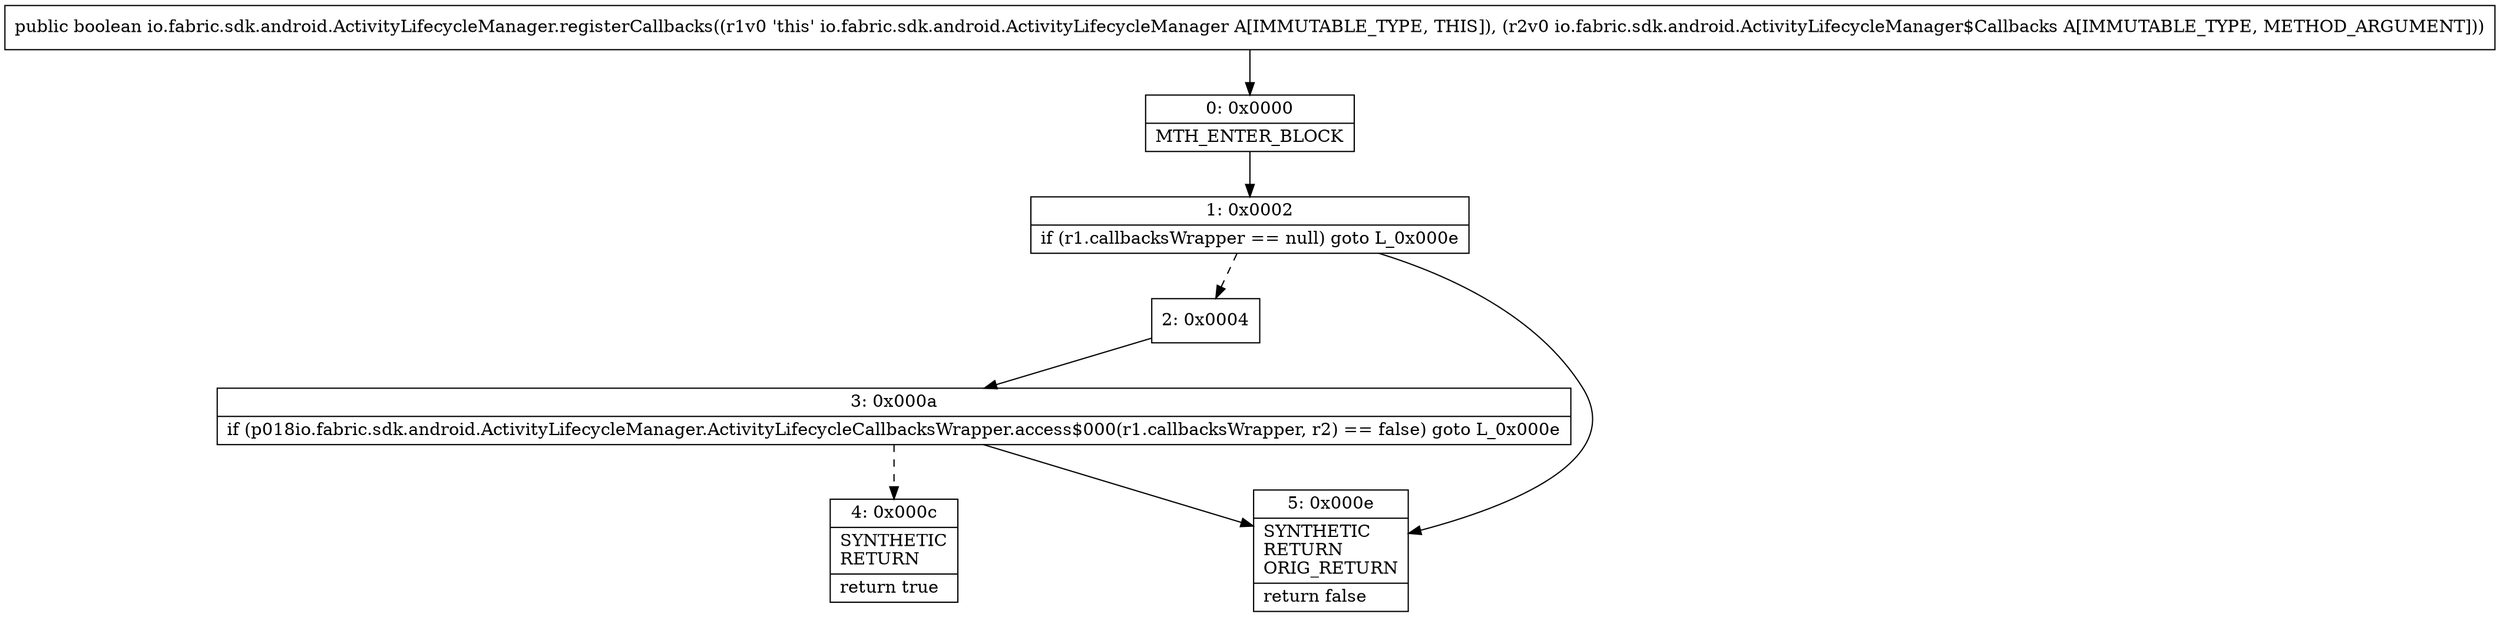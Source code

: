 digraph "CFG forio.fabric.sdk.android.ActivityLifecycleManager.registerCallbacks(Lio\/fabric\/sdk\/android\/ActivityLifecycleManager$Callbacks;)Z" {
Node_0 [shape=record,label="{0\:\ 0x0000|MTH_ENTER_BLOCK\l}"];
Node_1 [shape=record,label="{1\:\ 0x0002|if (r1.callbacksWrapper == null) goto L_0x000e\l}"];
Node_2 [shape=record,label="{2\:\ 0x0004}"];
Node_3 [shape=record,label="{3\:\ 0x000a|if (p018io.fabric.sdk.android.ActivityLifecycleManager.ActivityLifecycleCallbacksWrapper.access$000(r1.callbacksWrapper, r2) == false) goto L_0x000e\l}"];
Node_4 [shape=record,label="{4\:\ 0x000c|SYNTHETIC\lRETURN\l|return true\l}"];
Node_5 [shape=record,label="{5\:\ 0x000e|SYNTHETIC\lRETURN\lORIG_RETURN\l|return false\l}"];
MethodNode[shape=record,label="{public boolean io.fabric.sdk.android.ActivityLifecycleManager.registerCallbacks((r1v0 'this' io.fabric.sdk.android.ActivityLifecycleManager A[IMMUTABLE_TYPE, THIS]), (r2v0 io.fabric.sdk.android.ActivityLifecycleManager$Callbacks A[IMMUTABLE_TYPE, METHOD_ARGUMENT])) }"];
MethodNode -> Node_0;
Node_0 -> Node_1;
Node_1 -> Node_2[style=dashed];
Node_1 -> Node_5;
Node_2 -> Node_3;
Node_3 -> Node_4[style=dashed];
Node_3 -> Node_5;
}

